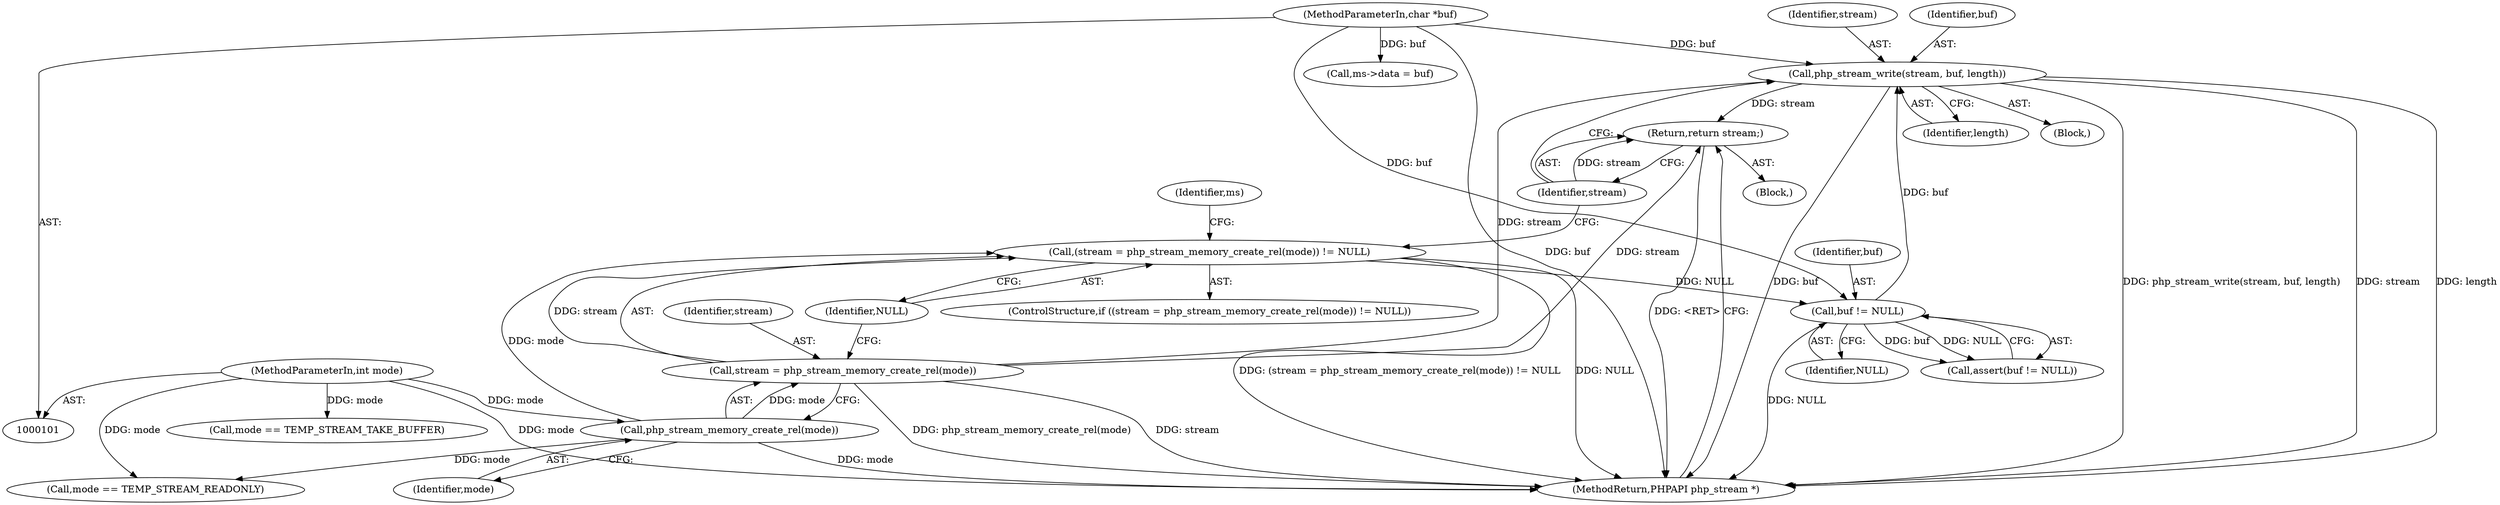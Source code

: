 digraph "0_php_6297a117d77fa3a0df2e21ca926a92c231819cd5_0@API" {
"1000151" [label="(Call,php_stream_write(stream, buf, length))"];
"1000110" [label="(Call,stream = php_stream_memory_create_rel(mode))"];
"1000112" [label="(Call,php_stream_memory_create_rel(mode))"];
"1000102" [label="(MethodParameterIn,int mode)"];
"1000148" [label="(Call,buf != NULL)"];
"1000103" [label="(MethodParameterIn,char *buf)"];
"1000109" [label="(Call,(stream = php_stream_memory_create_rel(mode)) != NULL)"];
"1000155" [label="(Return,return stream;)"];
"1000117" [label="(Identifier,ms)"];
"1000103" [label="(MethodParameterIn,char *buf)"];
"1000151" [label="(Call,php_stream_write(stream, buf, length))"];
"1000111" [label="(Identifier,stream)"];
"1000102" [label="(MethodParameterIn,int mode)"];
"1000155" [label="(Return,return stream;)"];
"1000153" [label="(Identifier,buf)"];
"1000150" [label="(Identifier,NULL)"];
"1000152" [label="(Identifier,stream)"];
"1000156" [label="(Identifier,stream)"];
"1000125" [label="(Call,mode == TEMP_STREAM_READONLY)"];
"1000132" [label="(Call,ms->data = buf)"];
"1000128" [label="(Call,mode == TEMP_STREAM_TAKE_BUFFER)"];
"1000110" [label="(Call,stream = php_stream_memory_create_rel(mode))"];
"1000114" [label="(Identifier,NULL)"];
"1000154" [label="(Identifier,length)"];
"1000109" [label="(Call,(stream = php_stream_memory_create_rel(mode)) != NULL)"];
"1000113" [label="(Identifier,mode)"];
"1000157" [label="(MethodReturn,PHPAPI php_stream *)"];
"1000105" [label="(Block,)"];
"1000147" [label="(Call,assert(buf != NULL))"];
"1000149" [label="(Identifier,buf)"];
"1000112" [label="(Call,php_stream_memory_create_rel(mode))"];
"1000146" [label="(Block,)"];
"1000108" [label="(ControlStructure,if ((stream = php_stream_memory_create_rel(mode)) != NULL))"];
"1000148" [label="(Call,buf != NULL)"];
"1000151" -> "1000146"  [label="AST: "];
"1000151" -> "1000154"  [label="CFG: "];
"1000152" -> "1000151"  [label="AST: "];
"1000153" -> "1000151"  [label="AST: "];
"1000154" -> "1000151"  [label="AST: "];
"1000156" -> "1000151"  [label="CFG: "];
"1000151" -> "1000157"  [label="DDG: php_stream_write(stream, buf, length)"];
"1000151" -> "1000157"  [label="DDG: stream"];
"1000151" -> "1000157"  [label="DDG: length"];
"1000151" -> "1000157"  [label="DDG: buf"];
"1000110" -> "1000151"  [label="DDG: stream"];
"1000148" -> "1000151"  [label="DDG: buf"];
"1000103" -> "1000151"  [label="DDG: buf"];
"1000151" -> "1000155"  [label="DDG: stream"];
"1000110" -> "1000109"  [label="AST: "];
"1000110" -> "1000112"  [label="CFG: "];
"1000111" -> "1000110"  [label="AST: "];
"1000112" -> "1000110"  [label="AST: "];
"1000114" -> "1000110"  [label="CFG: "];
"1000110" -> "1000157"  [label="DDG: php_stream_memory_create_rel(mode)"];
"1000110" -> "1000157"  [label="DDG: stream"];
"1000110" -> "1000109"  [label="DDG: stream"];
"1000112" -> "1000110"  [label="DDG: mode"];
"1000110" -> "1000155"  [label="DDG: stream"];
"1000112" -> "1000113"  [label="CFG: "];
"1000113" -> "1000112"  [label="AST: "];
"1000112" -> "1000157"  [label="DDG: mode"];
"1000112" -> "1000109"  [label="DDG: mode"];
"1000102" -> "1000112"  [label="DDG: mode"];
"1000112" -> "1000125"  [label="DDG: mode"];
"1000102" -> "1000101"  [label="AST: "];
"1000102" -> "1000157"  [label="DDG: mode"];
"1000102" -> "1000125"  [label="DDG: mode"];
"1000102" -> "1000128"  [label="DDG: mode"];
"1000148" -> "1000147"  [label="AST: "];
"1000148" -> "1000150"  [label="CFG: "];
"1000149" -> "1000148"  [label="AST: "];
"1000150" -> "1000148"  [label="AST: "];
"1000147" -> "1000148"  [label="CFG: "];
"1000148" -> "1000157"  [label="DDG: NULL"];
"1000148" -> "1000147"  [label="DDG: buf"];
"1000148" -> "1000147"  [label="DDG: NULL"];
"1000103" -> "1000148"  [label="DDG: buf"];
"1000109" -> "1000148"  [label="DDG: NULL"];
"1000103" -> "1000101"  [label="AST: "];
"1000103" -> "1000157"  [label="DDG: buf"];
"1000103" -> "1000132"  [label="DDG: buf"];
"1000109" -> "1000108"  [label="AST: "];
"1000109" -> "1000114"  [label="CFG: "];
"1000114" -> "1000109"  [label="AST: "];
"1000117" -> "1000109"  [label="CFG: "];
"1000156" -> "1000109"  [label="CFG: "];
"1000109" -> "1000157"  [label="DDG: NULL"];
"1000109" -> "1000157"  [label="DDG: (stream = php_stream_memory_create_rel(mode)) != NULL"];
"1000155" -> "1000105"  [label="AST: "];
"1000155" -> "1000156"  [label="CFG: "];
"1000156" -> "1000155"  [label="AST: "];
"1000157" -> "1000155"  [label="CFG: "];
"1000155" -> "1000157"  [label="DDG: <RET>"];
"1000156" -> "1000155"  [label="DDG: stream"];
}
